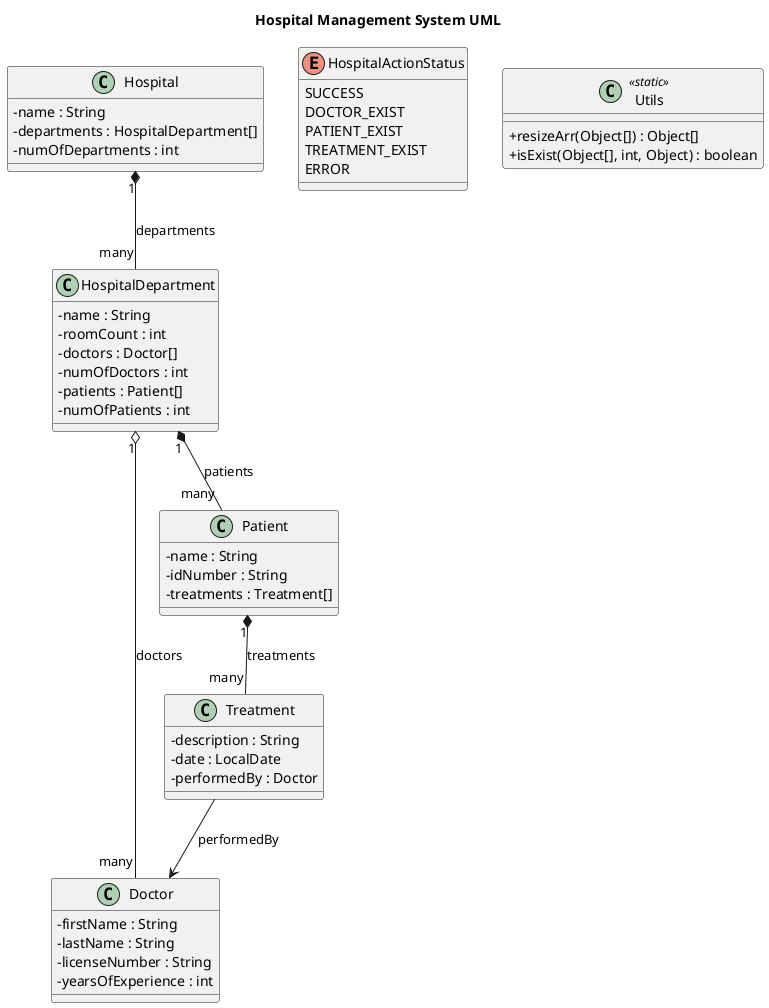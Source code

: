 
@startuml
skinparam classAttributeIconSize 0
title Hospital Management System UML

' ================== Classes ==================
class Hospital {
  - name : String
  - departments : HospitalDepartment[]
  - numOfDepartments : int
}

class HospitalDepartment {
  - name : String
  - roomCount : int
  - doctors : Doctor[]
  - numOfDoctors : int
  - patients : Patient[]
  - numOfPatients : int
}

class Doctor {
  - firstName : String
  - lastName : String
  - licenseNumber : String
  - yearsOfExperience : int
}

class Patient {
  - name : String
  - idNumber : String
  - treatments : Treatment[]
}

class Treatment {
  - description : String
  - date : LocalDate
  - performedBy : Doctor
}

enum HospitalActionStatus {
  SUCCESS
  DOCTOR_EXIST
  PATIENT_EXIST
  TREATMENT_EXIST
  ERROR
}

class Utils <<static>> {
  + resizeArr(Object[]) : Object[]
  + isExist(Object[], int, Object) : boolean
}

' ================== Relationships ==================
Hospital "1" *-- "many" HospitalDepartment : departments
HospitalDepartment "1" o-- "many" Doctor : doctors
HospitalDepartment "1" *-- "many" Patient : patients
Patient "1" *-- "many" Treatment : treatments
Treatment --> Doctor : performedBy

@enduml

